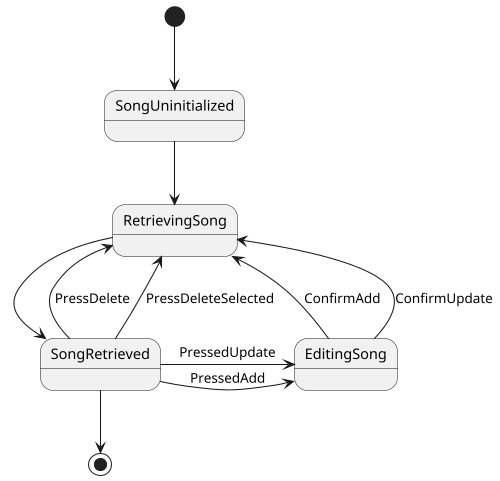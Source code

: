 @startuml SongListPageState
scale 500 width

[*] --> SongUninitialized
SongUninitialized --> RetrievingSong
RetrievingSong --> SongRetrieved
SongRetrieved --> RetrievingSong : PressDelete
SongRetrieved --> RetrievingSong : PressDeleteSelected
SongRetrieved -> EditingSong : PressedAdd
SongRetrieved -> EditingSong : PressedUpdate
EditingSong -up-> RetrievingSong : ConfirmAdd
EditingSong -up->RetrievingSong : ConfirmUpdate
SongRetrieved --> [*]

@enduml